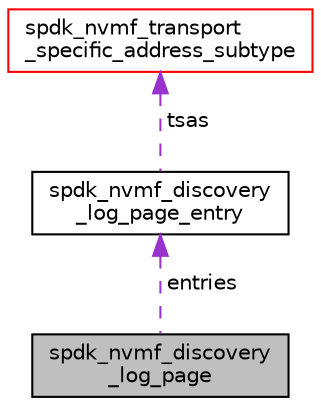 digraph "spdk_nvmf_discovery_log_page"
{
  edge [fontname="Helvetica",fontsize="10",labelfontname="Helvetica",labelfontsize="10"];
  node [fontname="Helvetica",fontsize="10",shape=record];
  Node1 [label="spdk_nvmf_discovery\l_log_page",height=0.2,width=0.4,color="black", fillcolor="grey75", style="filled", fontcolor="black"];
  Node2 -> Node1 [dir="back",color="darkorchid3",fontsize="10",style="dashed",label=" entries" ,fontname="Helvetica"];
  Node2 [label="spdk_nvmf_discovery\l_log_page_entry",height=0.2,width=0.4,color="black", fillcolor="white", style="filled",URL="$structspdk__nvmf__discovery__log__page__entry.html",tooltip="Discovery Log Page entry. "];
  Node3 -> Node2 [dir="back",color="darkorchid3",fontsize="10",style="dashed",label=" tsas" ,fontname="Helvetica"];
  Node3 [label="spdk_nvmf_transport\l_specific_address_subtype",height=0.2,width=0.4,color="red", fillcolor="white", style="filled",URL="$unionspdk__nvmf__transport__specific__address__subtype.html",tooltip="Transport-specific address subtype. "];
}
